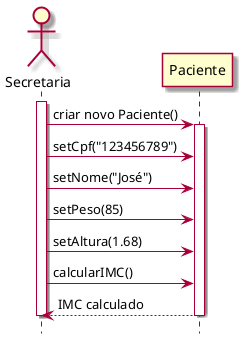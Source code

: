 @startuml

skin rose
hide footbox

actor Secretaria as Secretaria
participant Paciente as Paciente
activate Secretaria
Secretaria -> Paciente : criar novo Paciente()
activate Paciente
Secretaria -> Paciente : setCpf("123456789")
Secretaria -> Paciente : setNome("José")
Secretaria -> Paciente : setPeso(85)
Secretaria -> Paciente : setAltura(1.68)
Secretaria -> Paciente : calcularIMC()
Paciente --> Secretaria : IMC calculado
deactivate Paciente
deactivate Secretaria

@enduml